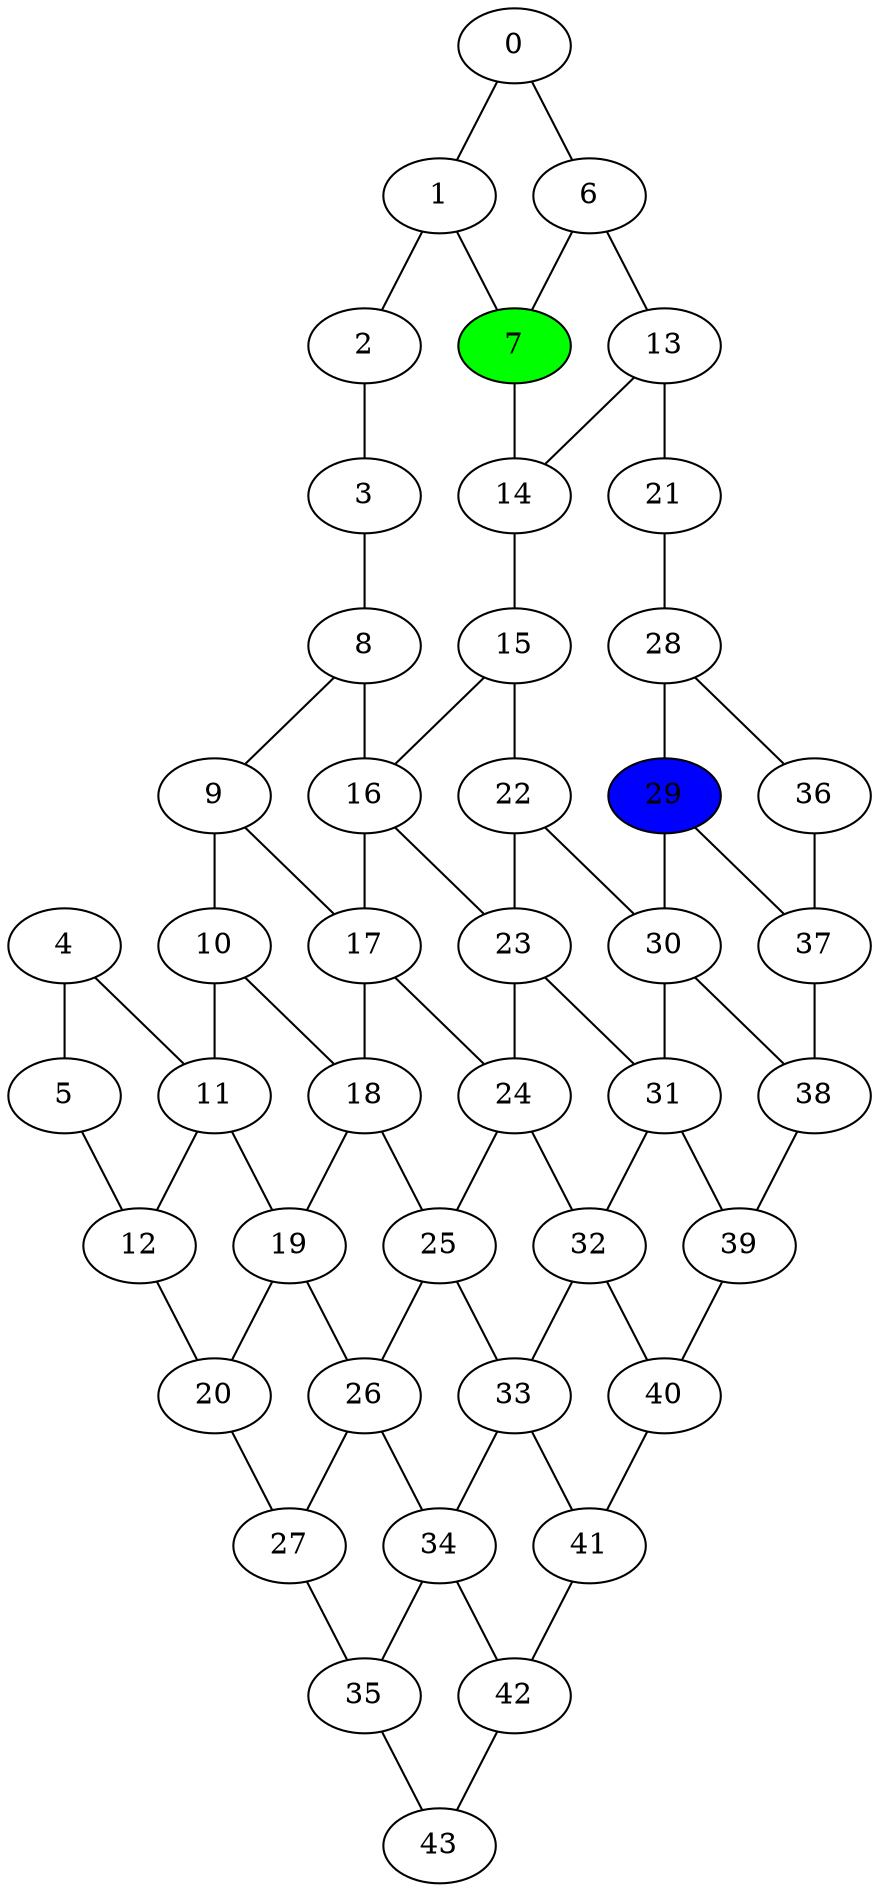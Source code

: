 graph G {
0 -- 1
0 -- 6
1 -- 2
1 -- 7
2 -- 3
3 -- 8
4 -- 5
4 -- 11
5 -- 12
6 -- 7
6 -- 13
7 -- 14
8 -- 9
8 -- 16
9 -- 10
9 -- 17
10 -- 11
10 -- 18
11 -- 12
11 -- 19
12 -- 20
13 -- 14
13 -- 21
14 -- 15
15 -- 16
15 -- 22
16 -- 17
16 -- 23
17 -- 18
17 -- 24
18 -- 19
18 -- 25
19 -- 20
19 -- 26
20 -- 27
21 -- 28
22 -- 23
22 -- 30
23 -- 24
23 -- 31
24 -- 25
24 -- 32
25 -- 26
25 -- 33
26 -- 27
26 -- 34
27 -- 35
28 -- 29
28 -- 36
29 -- 30
29 -- 37
30 -- 31
30 -- 38
31 -- 32
31 -- 39
32 -- 33
32 -- 40
33 -- 34
33 -- 41
34 -- 35
34 -- 42
35 -- 43
36 -- 37
37 -- 38
38 -- 39
39 -- 40
40 -- 41
41 -- 42
42 -- 43
7 [fillcolor=green, style=filled]
29 [fillcolor=blue, style=filled]
}
